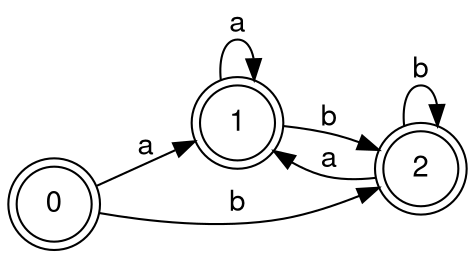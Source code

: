 digraph finite_state_machine {
fontname="Helvetica,Arial,sans-serif"
node [fontname="Helvetica,Arial,sans-serif"]
edge [fontname="Helvetica,Arial,sans-serif"]
rankdir=LR;
node [shape = doublecircle]; 0, 1, 2;
node [shape = circle];
0 -> 1 [label = "a"];
0 -> 2 [label = "b"];
1 -> 1 [label = "a"];
1 -> 2 [label = "b"];
2 -> 1 [label = "a"];
2 -> 2 [label = "b"];
}

